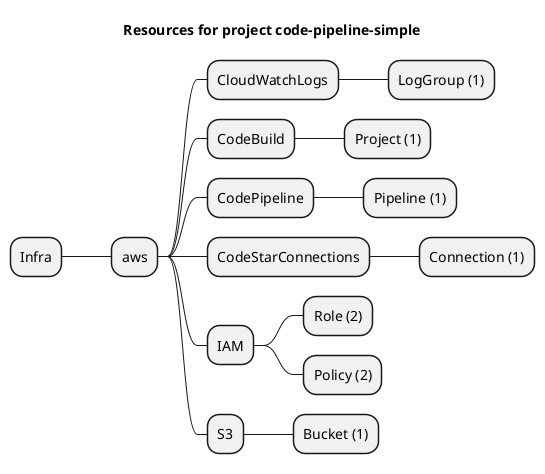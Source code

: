 @startmindmap
title Resources for project code-pipeline-simple
skinparam monochrome true
+ Infra
++ aws
+++ CloudWatchLogs
++++ LogGroup (1)
+++ CodeBuild
++++ Project (1)
+++ CodePipeline
++++ Pipeline (1)
+++ CodeStarConnections
++++ Connection (1)
+++ IAM
++++ Role (2)
++++ Policy (2)
+++ S3
++++ Bucket (1)
@endmindmap